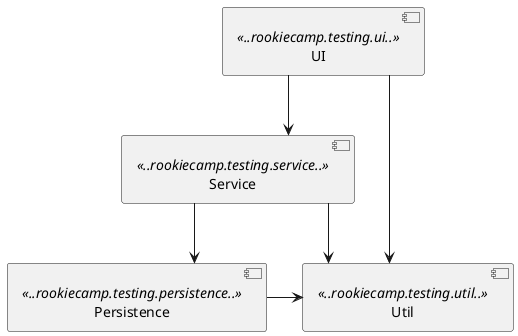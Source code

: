 @startuml
skinparam linetype ortho

[UI] <<..rookiecamp.testing.ui..>> as ui
[Service] <<..rookiecamp.testing.service..>> as service
[Util] <<..rookiecamp.testing.util..>> as util
[Persistence] <<..rookiecamp.testing.persistence..>> as persistence

ui --> service
service --> persistence
service -right-> util
ui -right-> util
persistence -right-> util

@enduml